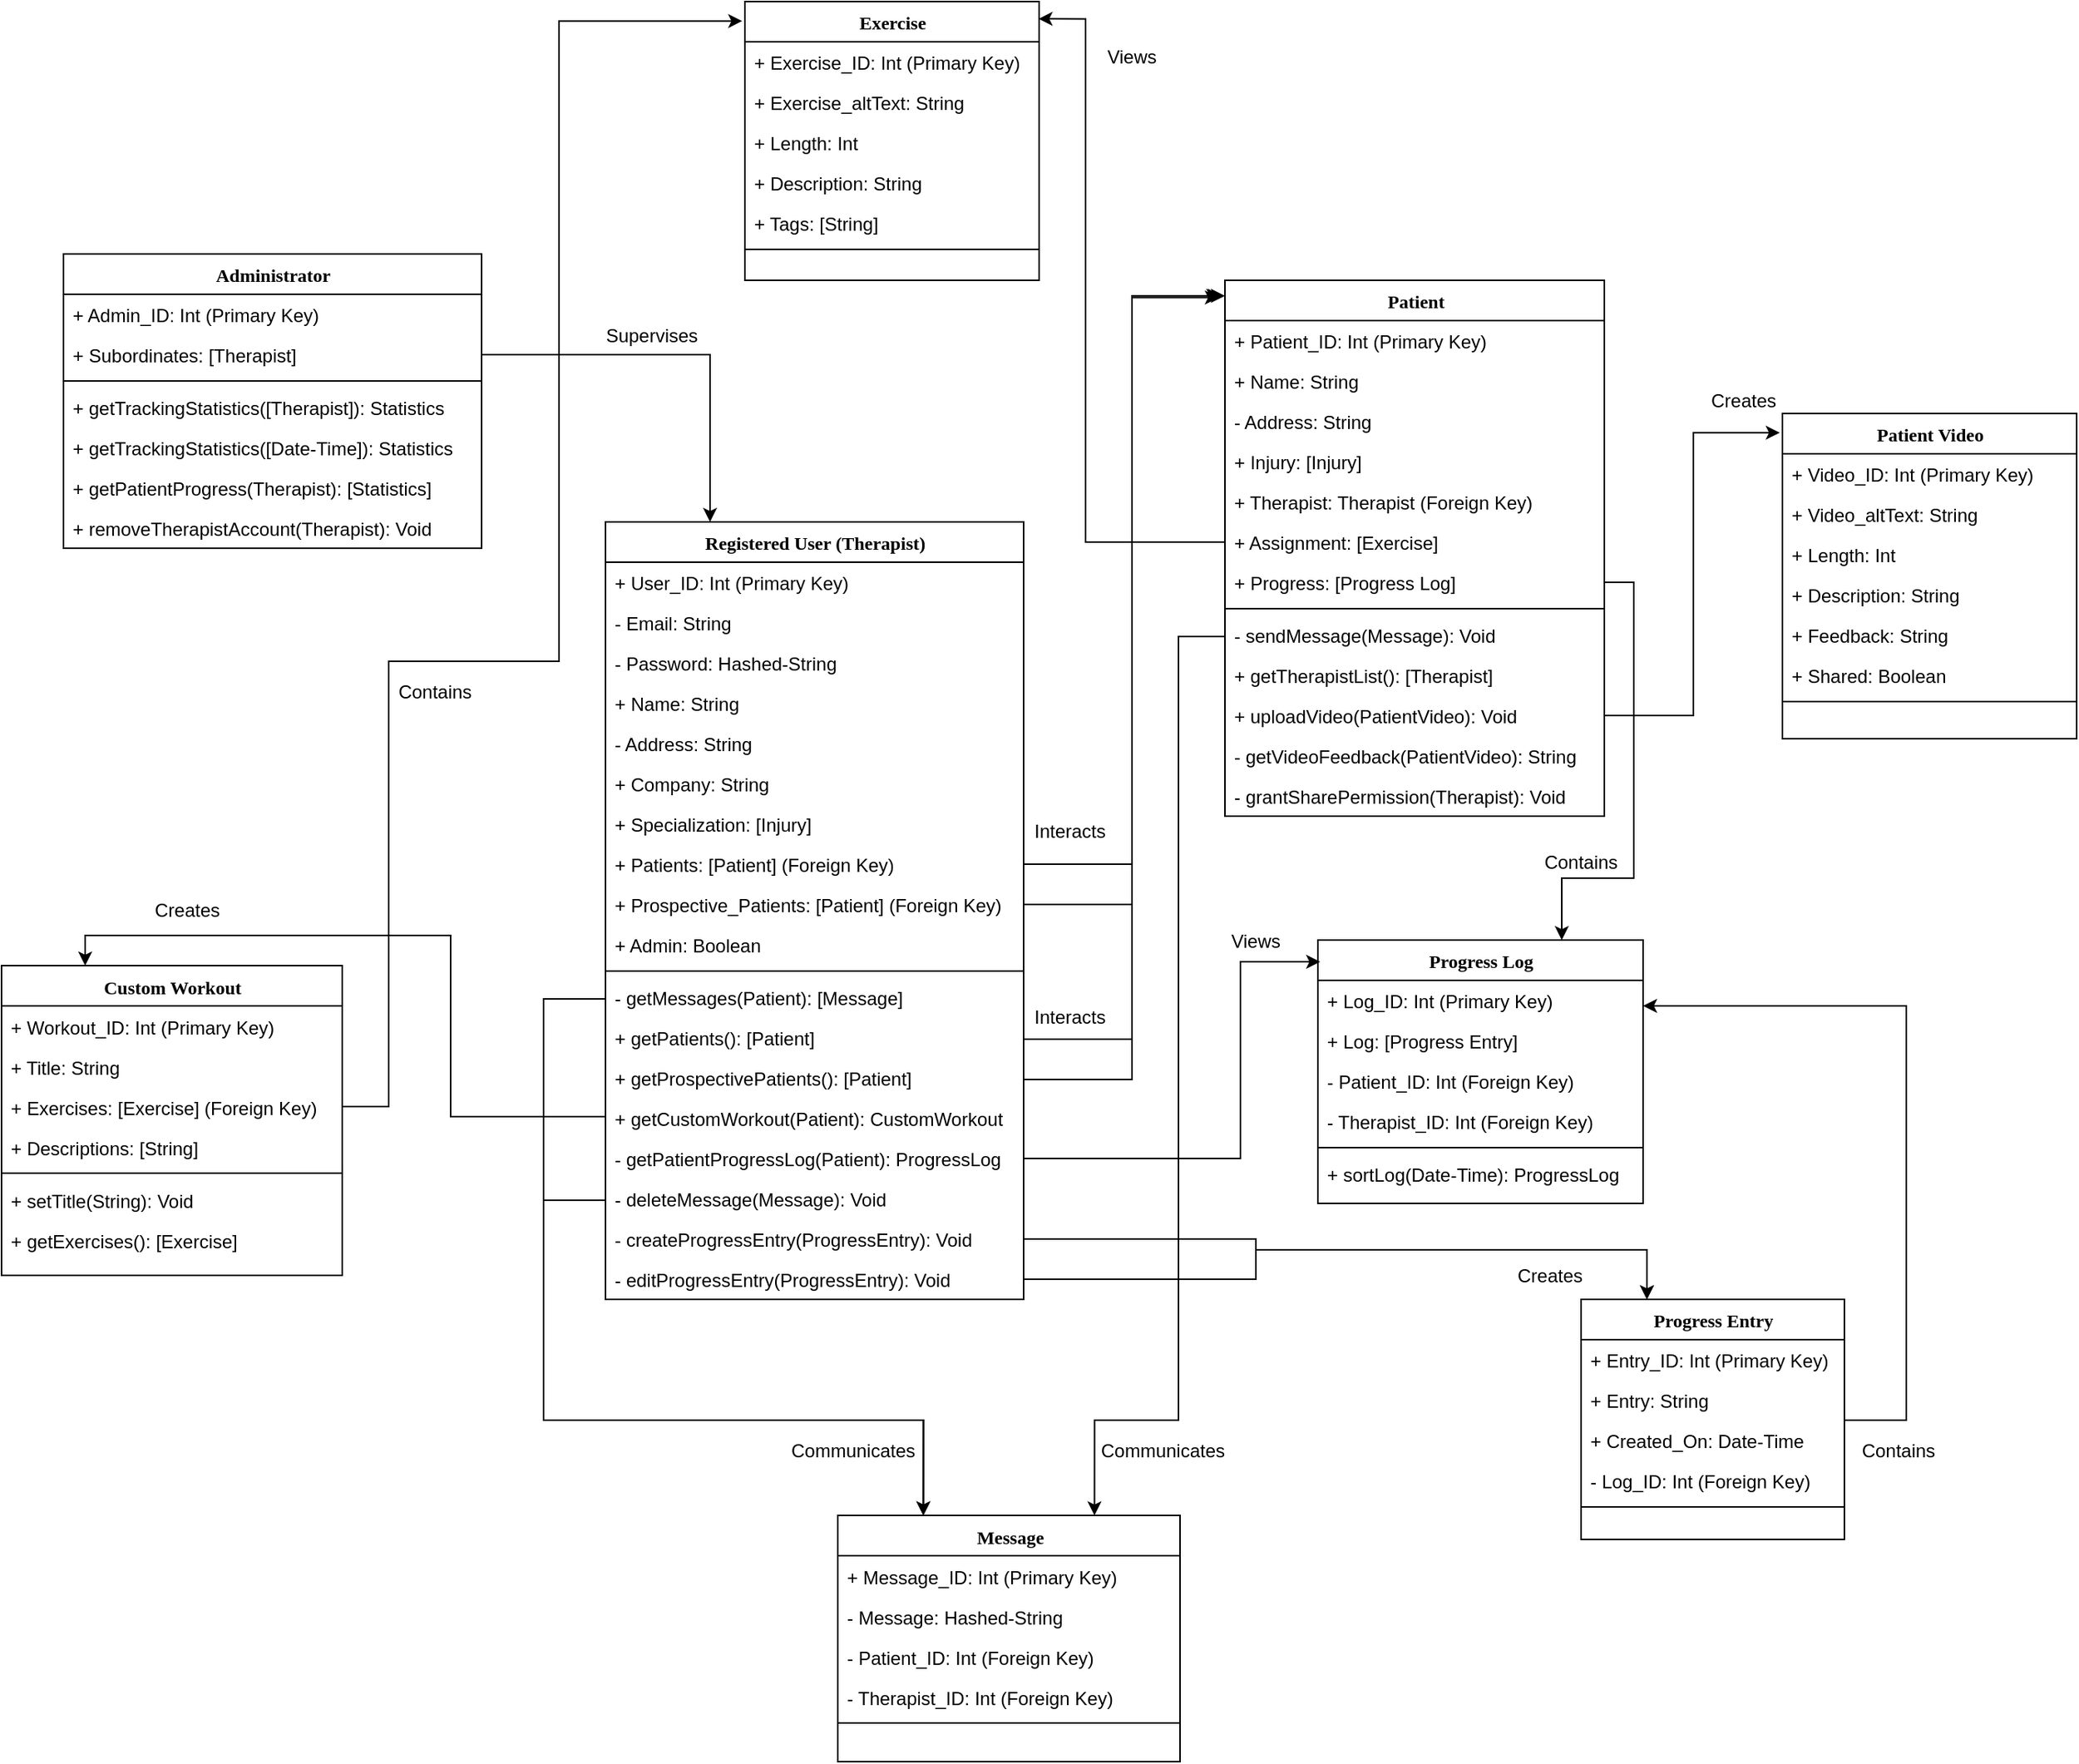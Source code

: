 <mxfile version="12.3.2" type="device" pages="1"><diagram name="Page-1" id="9f46799a-70d6-7492-0946-bef42562c5a5"><mxGraphModel dx="1536" dy="2572" grid="1" gridSize="10" guides="1" tooltips="1" connect="1" arrows="1" fold="1" page="1" pageScale="1" pageWidth="1100" pageHeight="850" background="#ffffff" math="0" shadow="0"><root><mxCell id="0"/><mxCell id="1" parent="0"/><mxCell id="78961159f06e98e8-17" value="Registered User (Therapist)" style="swimlane;html=1;fontStyle=1;align=center;verticalAlign=top;childLayout=stackLayout;horizontal=1;startSize=26;horizontalStack=0;resizeParent=1;resizeLast=0;collapsible=1;marginBottom=0;swimlaneFillColor=#ffffff;rounded=0;shadow=0;comic=0;labelBackgroundColor=none;strokeWidth=1;fillColor=none;fontFamily=Verdana;fontSize=12" parent="1" vertex="1"><mxGeometry x="400" y="30" width="270" height="502" as="geometry"/></mxCell><mxCell id="78961159f06e98e8-21" value="+ User_ID: Int (Primary Key)" style="text;html=1;strokeColor=none;fillColor=none;align=left;verticalAlign=top;spacingLeft=4;spacingRight=4;whiteSpace=wrap;overflow=hidden;rotatable=0;points=[[0,0.5],[1,0.5]];portConstraint=eastwest;" parent="78961159f06e98e8-17" vertex="1"><mxGeometry y="26" width="270" height="26" as="geometry"/></mxCell><mxCell id="78961159f06e98e8-23" value="- Email: String" style="text;html=1;strokeColor=none;fillColor=none;align=left;verticalAlign=top;spacingLeft=4;spacingRight=4;whiteSpace=wrap;overflow=hidden;rotatable=0;points=[[0,0.5],[1,0.5]];portConstraint=eastwest;" parent="78961159f06e98e8-17" vertex="1"><mxGeometry y="52" width="270" height="26" as="geometry"/></mxCell><mxCell id="78961159f06e98e8-25" value="- Password: Hashed-String" style="text;html=1;strokeColor=none;fillColor=none;align=left;verticalAlign=top;spacingLeft=4;spacingRight=4;whiteSpace=wrap;overflow=hidden;rotatable=0;points=[[0,0.5],[1,0.5]];portConstraint=eastwest;" parent="78961159f06e98e8-17" vertex="1"><mxGeometry y="78" width="270" height="26" as="geometry"/></mxCell><mxCell id="78961159f06e98e8-26" value="+ Name: String" style="text;html=1;strokeColor=none;fillColor=none;align=left;verticalAlign=top;spacingLeft=4;spacingRight=4;whiteSpace=wrap;overflow=hidden;rotatable=0;points=[[0,0.5],[1,0.5]];portConstraint=eastwest;" parent="78961159f06e98e8-17" vertex="1"><mxGeometry y="104" width="270" height="26" as="geometry"/></mxCell><mxCell id="78961159f06e98e8-24" value="- Address: String" style="text;html=1;strokeColor=none;fillColor=none;align=left;verticalAlign=top;spacingLeft=4;spacingRight=4;whiteSpace=wrap;overflow=hidden;rotatable=0;points=[[0,0.5],[1,0.5]];portConstraint=eastwest;" parent="78961159f06e98e8-17" vertex="1"><mxGeometry y="130" width="270" height="26" as="geometry"/></mxCell><mxCell id="9bh4ksBjXASj-d40QBwj-9" value="+ Company: String" style="text;html=1;strokeColor=none;fillColor=none;align=left;verticalAlign=top;spacingLeft=4;spacingRight=4;whiteSpace=wrap;overflow=hidden;rotatable=0;points=[[0,0.5],[1,0.5]];portConstraint=eastwest;" vertex="1" parent="78961159f06e98e8-17"><mxGeometry y="156" width="270" height="26" as="geometry"/></mxCell><mxCell id="9bh4ksBjXASj-d40QBwj-10" value="+ Specialization: [Injury]" style="text;html=1;strokeColor=none;fillColor=none;align=left;verticalAlign=top;spacingLeft=4;spacingRight=4;whiteSpace=wrap;overflow=hidden;rotatable=0;points=[[0,0.5],[1,0.5]];portConstraint=eastwest;" vertex="1" parent="78961159f06e98e8-17"><mxGeometry y="182" width="270" height="26" as="geometry"/></mxCell><mxCell id="9bh4ksBjXASj-d40QBwj-11" value="+ Patients: [Patient] (Foreign Key)" style="text;html=1;strokeColor=none;fillColor=none;align=left;verticalAlign=top;spacingLeft=4;spacingRight=4;whiteSpace=wrap;overflow=hidden;rotatable=0;points=[[0,0.5],[1,0.5]];portConstraint=eastwest;" vertex="1" parent="78961159f06e98e8-17"><mxGeometry y="208" width="270" height="26" as="geometry"/></mxCell><mxCell id="9bh4ksBjXASj-d40QBwj-12" value="+ Prospective_Patients: [Patient] (Foreign Key)" style="text;html=1;strokeColor=none;fillColor=none;align=left;verticalAlign=top;spacingLeft=4;spacingRight=4;whiteSpace=wrap;overflow=hidden;rotatable=0;points=[[0,0.5],[1,0.5]];portConstraint=eastwest;" vertex="1" parent="78961159f06e98e8-17"><mxGeometry y="234" width="270" height="26" as="geometry"/></mxCell><mxCell id="9bh4ksBjXASj-d40QBwj-17" value="+ Admin: Boolean" style="text;html=1;strokeColor=none;fillColor=none;align=left;verticalAlign=top;spacingLeft=4;spacingRight=4;whiteSpace=wrap;overflow=hidden;rotatable=0;points=[[0,0.5],[1,0.5]];portConstraint=eastwest;" vertex="1" parent="78961159f06e98e8-17"><mxGeometry y="260" width="270" height="26" as="geometry"/></mxCell><mxCell id="78961159f06e98e8-19" value="" style="line;html=1;strokeWidth=1;fillColor=none;align=left;verticalAlign=middle;spacingTop=-1;spacingLeft=3;spacingRight=3;rotatable=0;labelPosition=right;points=[];portConstraint=eastwest;" parent="78961159f06e98e8-17" vertex="1"><mxGeometry y="286" width="270" height="8" as="geometry"/></mxCell><mxCell id="78961159f06e98e8-20" value="- getMessages(Patient): [Message]" style="text;html=1;strokeColor=none;fillColor=none;align=left;verticalAlign=top;spacingLeft=4;spacingRight=4;whiteSpace=wrap;overflow=hidden;rotatable=0;points=[[0,0.5],[1,0.5]];portConstraint=eastwest;" parent="78961159f06e98e8-17" vertex="1"><mxGeometry y="294" width="270" height="26" as="geometry"/></mxCell><mxCell id="78961159f06e98e8-27" value="+ getPatients(): [Patient]" style="text;html=1;strokeColor=none;fillColor=none;align=left;verticalAlign=top;spacingLeft=4;spacingRight=4;whiteSpace=wrap;overflow=hidden;rotatable=0;points=[[0,0.5],[1,0.5]];portConstraint=eastwest;" parent="78961159f06e98e8-17" vertex="1"><mxGeometry y="320" width="270" height="26" as="geometry"/></mxCell><mxCell id="9bh4ksBjXASj-d40QBwj-19" value="+ getProspectivePatients(): [Patient]" style="text;html=1;strokeColor=none;fillColor=none;align=left;verticalAlign=top;spacingLeft=4;spacingRight=4;whiteSpace=wrap;overflow=hidden;rotatable=0;points=[[0,0.5],[1,0.5]];portConstraint=eastwest;" vertex="1" parent="78961159f06e98e8-17"><mxGeometry y="346" width="270" height="26" as="geometry"/></mxCell><mxCell id="9bh4ksBjXASj-d40QBwj-20" value="+ getCustomWorkout(Patient): CustomWorkout" style="text;html=1;strokeColor=none;fillColor=none;align=left;verticalAlign=top;spacingLeft=4;spacingRight=4;whiteSpace=wrap;overflow=hidden;rotatable=0;points=[[0,0.5],[1,0.5]];portConstraint=eastwest;" vertex="1" parent="78961159f06e98e8-17"><mxGeometry y="372" width="270" height="26" as="geometry"/></mxCell><mxCell id="9bh4ksBjXASj-d40QBwj-36" value="- getPatientProgressLog(Patient): ProgressLog" style="text;html=1;strokeColor=none;fillColor=none;align=left;verticalAlign=top;spacingLeft=4;spacingRight=4;whiteSpace=wrap;overflow=hidden;rotatable=0;points=[[0,0.5],[1,0.5]];portConstraint=eastwest;" vertex="1" parent="78961159f06e98e8-17"><mxGeometry y="398" width="270" height="26" as="geometry"/></mxCell><mxCell id="9bh4ksBjXASj-d40QBwj-42" value="- deleteMessage(Message): Void" style="text;html=1;strokeColor=none;fillColor=none;align=left;verticalAlign=top;spacingLeft=4;spacingRight=4;whiteSpace=wrap;overflow=hidden;rotatable=0;points=[[0,0.5],[1,0.5]];portConstraint=eastwest;" vertex="1" parent="78961159f06e98e8-17"><mxGeometry y="424" width="270" height="26" as="geometry"/></mxCell><mxCell id="9bh4ksBjXASj-d40QBwj-43" value="- createProgressEntry(ProgressEntry): Void" style="text;html=1;strokeColor=none;fillColor=none;align=left;verticalAlign=top;spacingLeft=4;spacingRight=4;whiteSpace=wrap;overflow=hidden;rotatable=0;points=[[0,0.5],[1,0.5]];portConstraint=eastwest;" vertex="1" parent="78961159f06e98e8-17"><mxGeometry y="450" width="270" height="26" as="geometry"/></mxCell><mxCell id="9bh4ksBjXASj-d40QBwj-21" value="- editProgressEntry(ProgressEntry): Void" style="text;html=1;strokeColor=none;fillColor=none;align=left;verticalAlign=top;spacingLeft=4;spacingRight=4;whiteSpace=wrap;overflow=hidden;rotatable=0;points=[[0,0.5],[1,0.5]];portConstraint=eastwest;" vertex="1" parent="78961159f06e98e8-17"><mxGeometry y="476" width="270" height="26" as="geometry"/></mxCell><mxCell id="78961159f06e98e8-30" value="Administrator" style="swimlane;html=1;fontStyle=1;align=center;verticalAlign=top;childLayout=stackLayout;horizontal=1;startSize=26;horizontalStack=0;resizeParent=1;resizeLast=0;collapsible=1;marginBottom=0;swimlaneFillColor=#ffffff;rounded=0;shadow=0;comic=0;labelBackgroundColor=none;strokeWidth=1;fillColor=none;fontFamily=Verdana;fontSize=12" parent="1" vertex="1"><mxGeometry x="50" y="-143" width="270" height="190" as="geometry"/></mxCell><mxCell id="78961159f06e98e8-31" value="+ Admin_ID: Int (Primary Key)" style="text;html=1;strokeColor=none;fillColor=none;align=left;verticalAlign=top;spacingLeft=4;spacingRight=4;whiteSpace=wrap;overflow=hidden;rotatable=0;points=[[0,0.5],[1,0.5]];portConstraint=eastwest;" parent="78961159f06e98e8-30" vertex="1"><mxGeometry y="26" width="270" height="26" as="geometry"/></mxCell><mxCell id="78961159f06e98e8-32" value="+ Subordinates: [Therapist]" style="text;html=1;strokeColor=none;fillColor=none;align=left;verticalAlign=top;spacingLeft=4;spacingRight=4;whiteSpace=wrap;overflow=hidden;rotatable=0;points=[[0,0.5],[1,0.5]];portConstraint=eastwest;" parent="78961159f06e98e8-30" vertex="1"><mxGeometry y="52" width="270" height="26" as="geometry"/></mxCell><mxCell id="78961159f06e98e8-38" value="" style="line;html=1;strokeWidth=1;fillColor=none;align=left;verticalAlign=middle;spacingTop=-1;spacingLeft=3;spacingRight=3;rotatable=0;labelPosition=right;points=[];portConstraint=eastwest;" parent="78961159f06e98e8-30" vertex="1"><mxGeometry y="78" width="270" height="8" as="geometry"/></mxCell><mxCell id="78961159f06e98e8-39" value="+ getTrackingStatistics([Therapist]): Statistics" style="text;html=1;strokeColor=none;fillColor=none;align=left;verticalAlign=top;spacingLeft=4;spacingRight=4;whiteSpace=wrap;overflow=hidden;rotatable=0;points=[[0,0.5],[1,0.5]];portConstraint=eastwest;" parent="78961159f06e98e8-30" vertex="1"><mxGeometry y="86" width="270" height="26" as="geometry"/></mxCell><mxCell id="78961159f06e98e8-40" value="+ getTrackingStatistics([Date-Time]): Statistics" style="text;html=1;strokeColor=none;fillColor=none;align=left;verticalAlign=top;spacingLeft=4;spacingRight=4;whiteSpace=wrap;overflow=hidden;rotatable=0;points=[[0,0.5],[1,0.5]];portConstraint=eastwest;" parent="78961159f06e98e8-30" vertex="1"><mxGeometry y="112" width="270" height="26" as="geometry"/></mxCell><mxCell id="78961159f06e98e8-42" value="+ getPatientProgress(Therapist): [Statistics]" style="text;html=1;strokeColor=none;fillColor=none;align=left;verticalAlign=top;spacingLeft=4;spacingRight=4;whiteSpace=wrap;overflow=hidden;rotatable=0;points=[[0,0.5],[1,0.5]];portConstraint=eastwest;" parent="78961159f06e98e8-30" vertex="1"><mxGeometry y="138" width="270" height="26" as="geometry"/></mxCell><mxCell id="9bh4ksBjXASj-d40QBwj-23" value="+ removeTherapistAccount(Therapist): Void" style="text;html=1;strokeColor=none;fillColor=none;align=left;verticalAlign=top;spacingLeft=4;spacingRight=4;whiteSpace=wrap;overflow=hidden;rotatable=0;points=[[0,0.5],[1,0.5]];portConstraint=eastwest;" vertex="1" parent="78961159f06e98e8-30"><mxGeometry y="164" width="270" height="26" as="geometry"/></mxCell><mxCell id="78961159f06e98e8-43" value="Patient" style="swimlane;html=1;fontStyle=1;align=center;verticalAlign=top;childLayout=stackLayout;horizontal=1;startSize=26;horizontalStack=0;resizeParent=1;resizeLast=0;collapsible=1;marginBottom=0;swimlaneFillColor=#ffffff;rounded=0;shadow=0;comic=0;labelBackgroundColor=none;strokeWidth=1;fillColor=none;fontFamily=Verdana;fontSize=12" parent="1" vertex="1"><mxGeometry x="800" y="-126" width="245" height="346" as="geometry"/></mxCell><mxCell id="78961159f06e98e8-44" value="+ Patient_ID: Int (Primary Key)" style="text;html=1;strokeColor=none;fillColor=none;align=left;verticalAlign=top;spacingLeft=4;spacingRight=4;whiteSpace=wrap;overflow=hidden;rotatable=0;points=[[0,0.5],[1,0.5]];portConstraint=eastwest;" parent="78961159f06e98e8-43" vertex="1"><mxGeometry y="26" width="245" height="26" as="geometry"/></mxCell><mxCell id="78961159f06e98e8-45" value="+ Name: String" style="text;html=1;strokeColor=none;fillColor=none;align=left;verticalAlign=top;spacingLeft=4;spacingRight=4;whiteSpace=wrap;overflow=hidden;rotatable=0;points=[[0,0.5],[1,0.5]];portConstraint=eastwest;" parent="78961159f06e98e8-43" vertex="1"><mxGeometry y="52" width="245" height="26" as="geometry"/></mxCell><mxCell id="78961159f06e98e8-49" value="- Address: String" style="text;html=1;strokeColor=none;fillColor=none;align=left;verticalAlign=top;spacingLeft=4;spacingRight=4;whiteSpace=wrap;overflow=hidden;rotatable=0;points=[[0,0.5],[1,0.5]];portConstraint=eastwest;" parent="78961159f06e98e8-43" vertex="1"><mxGeometry y="78" width="245" height="26" as="geometry"/></mxCell><mxCell id="78961159f06e98e8-50" value="+ Injury: [Injury]" style="text;html=1;strokeColor=none;fillColor=none;align=left;verticalAlign=top;spacingLeft=4;spacingRight=4;whiteSpace=wrap;overflow=hidden;rotatable=0;points=[[0,0.5],[1,0.5]];portConstraint=eastwest;" parent="78961159f06e98e8-43" vertex="1"><mxGeometry y="104" width="245" height="26" as="geometry"/></mxCell><mxCell id="9bh4ksBjXASj-d40QBwj-25" value="+ Therapist: Therapist (Foreign Key)" style="text;html=1;strokeColor=none;fillColor=none;align=left;verticalAlign=top;spacingLeft=4;spacingRight=4;whiteSpace=wrap;overflow=hidden;rotatable=0;points=[[0,0.5],[1,0.5]];portConstraint=eastwest;" vertex="1" parent="78961159f06e98e8-43"><mxGeometry y="130" width="245" height="26" as="geometry"/></mxCell><mxCell id="9bh4ksBjXASj-d40QBwj-29" value="+ Assignment: [Exercise]" style="text;html=1;strokeColor=none;fillColor=none;align=left;verticalAlign=top;spacingLeft=4;spacingRight=4;whiteSpace=wrap;overflow=hidden;rotatable=0;points=[[0,0.5],[1,0.5]];portConstraint=eastwest;" vertex="1" parent="78961159f06e98e8-43"><mxGeometry y="156" width="245" height="26" as="geometry"/></mxCell><mxCell id="9bh4ksBjXASj-d40QBwj-30" value="+ Progress: [Progress Log]" style="text;html=1;strokeColor=none;fillColor=none;align=left;verticalAlign=top;spacingLeft=4;spacingRight=4;whiteSpace=wrap;overflow=hidden;rotatable=0;points=[[0,0.5],[1,0.5]];portConstraint=eastwest;" vertex="1" parent="78961159f06e98e8-43"><mxGeometry y="182" width="245" height="26" as="geometry"/></mxCell><mxCell id="78961159f06e98e8-51" value="" style="line;html=1;strokeWidth=1;fillColor=none;align=left;verticalAlign=middle;spacingTop=-1;spacingLeft=3;spacingRight=3;rotatable=0;labelPosition=right;points=[];portConstraint=eastwest;" parent="78961159f06e98e8-43" vertex="1"><mxGeometry y="208" width="245" height="8" as="geometry"/></mxCell><mxCell id="78961159f06e98e8-52" value="- sendMessage(Message): Void" style="text;html=1;strokeColor=none;fillColor=none;align=left;verticalAlign=top;spacingLeft=4;spacingRight=4;whiteSpace=wrap;overflow=hidden;rotatable=0;points=[[0,0.5],[1,0.5]];portConstraint=eastwest;" parent="78961159f06e98e8-43" vertex="1"><mxGeometry y="216" width="245" height="26" as="geometry"/></mxCell><mxCell id="78961159f06e98e8-53" value="+ getTherapistList(): [Therapist]" style="text;html=1;strokeColor=none;fillColor=none;align=left;verticalAlign=top;spacingLeft=4;spacingRight=4;whiteSpace=wrap;overflow=hidden;rotatable=0;points=[[0,0.5],[1,0.5]];portConstraint=eastwest;" parent="78961159f06e98e8-43" vertex="1"><mxGeometry y="242" width="245" height="26" as="geometry"/></mxCell><mxCell id="9bh4ksBjXASj-d40QBwj-32" value="+ uploadVideo(PatientVideo): Void" style="text;html=1;strokeColor=none;fillColor=none;align=left;verticalAlign=top;spacingLeft=4;spacingRight=4;whiteSpace=wrap;overflow=hidden;rotatable=0;points=[[0,0.5],[1,0.5]];portConstraint=eastwest;" vertex="1" parent="78961159f06e98e8-43"><mxGeometry y="268" width="245" height="26" as="geometry"/></mxCell><mxCell id="9bh4ksBjXASj-d40QBwj-33" value="- getVideoFeedback(PatientVideo): String" style="text;html=1;strokeColor=none;fillColor=none;align=left;verticalAlign=top;spacingLeft=4;spacingRight=4;whiteSpace=wrap;overflow=hidden;rotatable=0;points=[[0,0.5],[1,0.5]];portConstraint=eastwest;" vertex="1" parent="78961159f06e98e8-43"><mxGeometry y="294" width="245" height="26" as="geometry"/></mxCell><mxCell id="9bh4ksBjXASj-d40QBwj-35" value="- grantSharePermission(Therapist): Void" style="text;html=1;strokeColor=none;fillColor=none;align=left;verticalAlign=top;spacingLeft=4;spacingRight=4;whiteSpace=wrap;overflow=hidden;rotatable=0;points=[[0,0.5],[1,0.5]];portConstraint=eastwest;" vertex="1" parent="78961159f06e98e8-43"><mxGeometry y="320" width="245" height="26" as="geometry"/></mxCell><mxCell id="78961159f06e98e8-56" value="Exercise" style="swimlane;html=1;fontStyle=1;align=center;verticalAlign=top;childLayout=stackLayout;horizontal=1;startSize=26;horizontalStack=0;resizeParent=1;resizeLast=0;collapsible=1;marginBottom=0;swimlaneFillColor=#ffffff;rounded=0;shadow=0;comic=0;labelBackgroundColor=none;strokeWidth=1;fillColor=none;fontFamily=Verdana;fontSize=12" parent="1" vertex="1"><mxGeometry x="490" y="-306" width="190" height="180" as="geometry"/></mxCell><mxCell id="78961159f06e98e8-57" value="+ Exercise_ID: Int (Primary Key)" style="text;html=1;strokeColor=none;fillColor=none;align=left;verticalAlign=top;spacingLeft=4;spacingRight=4;whiteSpace=wrap;overflow=hidden;rotatable=0;points=[[0,0.5],[1,0.5]];portConstraint=eastwest;" parent="78961159f06e98e8-56" vertex="1"><mxGeometry y="26" width="190" height="26" as="geometry"/></mxCell><mxCell id="78961159f06e98e8-58" value="+ Exercise_altText: String" style="text;html=1;strokeColor=none;fillColor=none;align=left;verticalAlign=top;spacingLeft=4;spacingRight=4;whiteSpace=wrap;overflow=hidden;rotatable=0;points=[[0,0.5],[1,0.5]];portConstraint=eastwest;" parent="78961159f06e98e8-56" vertex="1"><mxGeometry y="52" width="190" height="26" as="geometry"/></mxCell><mxCell id="78961159f06e98e8-59" value="+ Length: Int" style="text;html=1;strokeColor=none;fillColor=none;align=left;verticalAlign=top;spacingLeft=4;spacingRight=4;whiteSpace=wrap;overflow=hidden;rotatable=0;points=[[0,0.5],[1,0.5]];portConstraint=eastwest;" parent="78961159f06e98e8-56" vertex="1"><mxGeometry y="78" width="190" height="26" as="geometry"/></mxCell><mxCell id="78961159f06e98e8-60" value="+ Description: String" style="text;html=1;strokeColor=none;fillColor=none;align=left;verticalAlign=top;spacingLeft=4;spacingRight=4;whiteSpace=wrap;overflow=hidden;rotatable=0;points=[[0,0.5],[1,0.5]];portConstraint=eastwest;" parent="78961159f06e98e8-56" vertex="1"><mxGeometry y="104" width="190" height="26" as="geometry"/></mxCell><mxCell id="78961159f06e98e8-61" value="+ Tags: [String]" style="text;html=1;strokeColor=none;fillColor=none;align=left;verticalAlign=top;spacingLeft=4;spacingRight=4;whiteSpace=wrap;overflow=hidden;rotatable=0;points=[[0,0.5],[1,0.5]];portConstraint=eastwest;" parent="78961159f06e98e8-56" vertex="1"><mxGeometry y="130" width="190" height="26" as="geometry"/></mxCell><mxCell id="78961159f06e98e8-64" value="" style="line;html=1;strokeWidth=1;fillColor=none;align=left;verticalAlign=middle;spacingTop=-1;spacingLeft=3;spacingRight=3;rotatable=0;labelPosition=right;points=[];portConstraint=eastwest;" parent="78961159f06e98e8-56" vertex="1"><mxGeometry y="156" width="190" height="8" as="geometry"/></mxCell><mxCell id="78961159f06e98e8-69" value="Custom Workout" style="swimlane;html=1;fontStyle=1;align=center;verticalAlign=top;childLayout=stackLayout;horizontal=1;startSize=26;horizontalStack=0;resizeParent=1;resizeLast=0;collapsible=1;marginBottom=0;swimlaneFillColor=#ffffff;rounded=0;shadow=0;comic=0;labelBackgroundColor=none;strokeWidth=1;fillColor=none;fontFamily=Verdana;fontSize=12" parent="1" vertex="1"><mxGeometry x="10" y="316.5" width="220" height="200" as="geometry"/></mxCell><mxCell id="78961159f06e98e8-70" value="+ Workout_ID: Int (Primary Key)" style="text;html=1;strokeColor=none;fillColor=none;align=left;verticalAlign=top;spacingLeft=4;spacingRight=4;whiteSpace=wrap;overflow=hidden;rotatable=0;points=[[0,0.5],[1,0.5]];portConstraint=eastwest;" parent="78961159f06e98e8-69" vertex="1"><mxGeometry y="26" width="220" height="26" as="geometry"/></mxCell><mxCell id="78961159f06e98e8-71" value="+ Title: String" style="text;html=1;strokeColor=none;fillColor=none;align=left;verticalAlign=top;spacingLeft=4;spacingRight=4;whiteSpace=wrap;overflow=hidden;rotatable=0;points=[[0,0.5],[1,0.5]];portConstraint=eastwest;" parent="78961159f06e98e8-69" vertex="1"><mxGeometry y="52" width="220" height="26" as="geometry"/></mxCell><mxCell id="78961159f06e98e8-72" value="+ Exercises: [Exercise] (Foreign Key)" style="text;html=1;strokeColor=none;fillColor=none;align=left;verticalAlign=top;spacingLeft=4;spacingRight=4;whiteSpace=wrap;overflow=hidden;rotatable=0;points=[[0,0.5],[1,0.5]];portConstraint=eastwest;" parent="78961159f06e98e8-69" vertex="1"><mxGeometry y="78" width="220" height="26" as="geometry"/></mxCell><mxCell id="78961159f06e98e8-74" value="+ Descriptions: [String]" style="text;html=1;strokeColor=none;fillColor=none;align=left;verticalAlign=top;spacingLeft=4;spacingRight=4;whiteSpace=wrap;overflow=hidden;rotatable=0;points=[[0,0.5],[1,0.5]];portConstraint=eastwest;" parent="78961159f06e98e8-69" vertex="1"><mxGeometry y="104" width="220" height="26" as="geometry"/></mxCell><mxCell id="78961159f06e98e8-77" value="" style="line;html=1;strokeWidth=1;fillColor=none;align=left;verticalAlign=middle;spacingTop=-1;spacingLeft=3;spacingRight=3;rotatable=0;labelPosition=right;points=[];portConstraint=eastwest;" parent="78961159f06e98e8-69" vertex="1"><mxGeometry y="130" width="220" height="8" as="geometry"/></mxCell><mxCell id="78961159f06e98e8-78" value="+ setTitle(String): Void" style="text;html=1;strokeColor=none;fillColor=none;align=left;verticalAlign=top;spacingLeft=4;spacingRight=4;whiteSpace=wrap;overflow=hidden;rotatable=0;points=[[0,0.5],[1,0.5]];portConstraint=eastwest;" parent="78961159f06e98e8-69" vertex="1"><mxGeometry y="138" width="220" height="26" as="geometry"/></mxCell><mxCell id="78961159f06e98e8-79" value="+ getExercises(): [Exercise]" style="text;html=1;strokeColor=none;fillColor=none;align=left;verticalAlign=top;spacingLeft=4;spacingRight=4;whiteSpace=wrap;overflow=hidden;rotatable=0;points=[[0,0.5],[1,0.5]];portConstraint=eastwest;" parent="78961159f06e98e8-69" vertex="1"><mxGeometry y="164" width="220" height="26" as="geometry"/></mxCell><mxCell id="78961159f06e98e8-82" value="Patient Video" style="swimlane;html=1;fontStyle=1;align=center;verticalAlign=top;childLayout=stackLayout;horizontal=1;startSize=26;horizontalStack=0;resizeParent=1;resizeLast=0;collapsible=1;marginBottom=0;swimlaneFillColor=#ffffff;rounded=0;shadow=0;comic=0;labelBackgroundColor=none;strokeWidth=1;fillColor=none;fontFamily=Verdana;fontSize=12" parent="1" vertex="1"><mxGeometry x="1160" y="-40" width="190" height="210" as="geometry"/></mxCell><mxCell id="78961159f06e98e8-83" value="+ Video_ID: Int (Primary Key)" style="text;html=1;strokeColor=none;fillColor=none;align=left;verticalAlign=top;spacingLeft=4;spacingRight=4;whiteSpace=wrap;overflow=hidden;rotatable=0;points=[[0,0.5],[1,0.5]];portConstraint=eastwest;" parent="78961159f06e98e8-82" vertex="1"><mxGeometry y="26" width="190" height="26" as="geometry"/></mxCell><mxCell id="78961159f06e98e8-84" value="+ Video_altText: String" style="text;html=1;strokeColor=none;fillColor=none;align=left;verticalAlign=top;spacingLeft=4;spacingRight=4;whiteSpace=wrap;overflow=hidden;rotatable=0;points=[[0,0.5],[1,0.5]];portConstraint=eastwest;" parent="78961159f06e98e8-82" vertex="1"><mxGeometry y="52" width="190" height="26" as="geometry"/></mxCell><mxCell id="78961159f06e98e8-85" value="+ Length: Int" style="text;html=1;strokeColor=none;fillColor=none;align=left;verticalAlign=top;spacingLeft=4;spacingRight=4;whiteSpace=wrap;overflow=hidden;rotatable=0;points=[[0,0.5],[1,0.5]];portConstraint=eastwest;" parent="78961159f06e98e8-82" vertex="1"><mxGeometry y="78" width="190" height="26" as="geometry"/></mxCell><mxCell id="78961159f06e98e8-86" value="+ Description: String" style="text;html=1;strokeColor=none;fillColor=none;align=left;verticalAlign=top;spacingLeft=4;spacingRight=4;whiteSpace=wrap;overflow=hidden;rotatable=0;points=[[0,0.5],[1,0.5]];portConstraint=eastwest;" parent="78961159f06e98e8-82" vertex="1"><mxGeometry y="104" width="190" height="26" as="geometry"/></mxCell><mxCell id="78961159f06e98e8-87" value="+ Feedback: String" style="text;html=1;strokeColor=none;fillColor=none;align=left;verticalAlign=top;spacingLeft=4;spacingRight=4;whiteSpace=wrap;overflow=hidden;rotatable=0;points=[[0,0.5],[1,0.5]];portConstraint=eastwest;" parent="78961159f06e98e8-82" vertex="1"><mxGeometry y="130" width="190" height="26" as="geometry"/></mxCell><mxCell id="78961159f06e98e8-88" value="+ Shared: Boolean" style="text;html=1;strokeColor=none;fillColor=none;align=left;verticalAlign=top;spacingLeft=4;spacingRight=4;whiteSpace=wrap;overflow=hidden;rotatable=0;points=[[0,0.5],[1,0.5]];portConstraint=eastwest;" parent="78961159f06e98e8-82" vertex="1"><mxGeometry y="156" width="190" height="26" as="geometry"/></mxCell><mxCell id="78961159f06e98e8-90" value="" style="line;html=1;strokeWidth=1;fillColor=none;align=left;verticalAlign=middle;spacingTop=-1;spacingLeft=3;spacingRight=3;rotatable=0;labelPosition=right;points=[];portConstraint=eastwest;" parent="78961159f06e98e8-82" vertex="1"><mxGeometry y="182" width="190" height="8" as="geometry"/></mxCell><mxCell id="78961159f06e98e8-95" value="Message" style="swimlane;html=1;fontStyle=1;align=center;verticalAlign=top;childLayout=stackLayout;horizontal=1;startSize=26;horizontalStack=0;resizeParent=1;resizeLast=0;collapsible=1;marginBottom=0;swimlaneFillColor=#ffffff;rounded=0;shadow=0;comic=0;labelBackgroundColor=none;strokeWidth=1;fillColor=none;fontFamily=Verdana;fontSize=12" parent="1" vertex="1"><mxGeometry x="550" y="671.5" width="221" height="159" as="geometry"/></mxCell><mxCell id="78961159f06e98e8-96" value="+ Message_ID: Int (Primary Key)" style="text;html=1;strokeColor=none;fillColor=none;align=left;verticalAlign=top;spacingLeft=4;spacingRight=4;whiteSpace=wrap;overflow=hidden;rotatable=0;points=[[0,0.5],[1,0.5]];portConstraint=eastwest;" parent="78961159f06e98e8-95" vertex="1"><mxGeometry y="26" width="221" height="26" as="geometry"/></mxCell><mxCell id="78961159f06e98e8-97" value="- Message: Hashed-String" style="text;html=1;strokeColor=none;fillColor=none;align=left;verticalAlign=top;spacingLeft=4;spacingRight=4;whiteSpace=wrap;overflow=hidden;rotatable=0;points=[[0,0.5],[1,0.5]];portConstraint=eastwest;" parent="78961159f06e98e8-95" vertex="1"><mxGeometry y="52" width="221" height="26" as="geometry"/></mxCell><mxCell id="78961159f06e98e8-98" value="- Patient_ID: Int (Foreign Key)" style="text;html=1;strokeColor=none;fillColor=none;align=left;verticalAlign=top;spacingLeft=4;spacingRight=4;whiteSpace=wrap;overflow=hidden;rotatable=0;points=[[0,0.5],[1,0.5]];portConstraint=eastwest;" parent="78961159f06e98e8-95" vertex="1"><mxGeometry y="78" width="221" height="26" as="geometry"/></mxCell><mxCell id="78961159f06e98e8-102" value="- Therapist_ID: Int (Foreign Key)" style="text;html=1;strokeColor=none;fillColor=none;align=left;verticalAlign=top;spacingLeft=4;spacingRight=4;whiteSpace=wrap;overflow=hidden;rotatable=0;points=[[0,0.5],[1,0.5]];portConstraint=eastwest;" parent="78961159f06e98e8-95" vertex="1"><mxGeometry y="104" width="221" height="26" as="geometry"/></mxCell><mxCell id="78961159f06e98e8-103" value="" style="line;html=1;strokeWidth=1;fillColor=none;align=left;verticalAlign=middle;spacingTop=-1;spacingLeft=3;spacingRight=3;rotatable=0;labelPosition=right;points=[];portConstraint=eastwest;" parent="78961159f06e98e8-95" vertex="1"><mxGeometry y="130" width="221" height="8" as="geometry"/></mxCell><mxCell id="78961159f06e98e8-108" value="Progress Log" style="swimlane;html=1;fontStyle=1;align=center;verticalAlign=top;childLayout=stackLayout;horizontal=1;startSize=26;horizontalStack=0;resizeParent=1;resizeLast=0;collapsible=1;marginBottom=0;swimlaneFillColor=#ffffff;rounded=0;shadow=0;comic=0;labelBackgroundColor=none;strokeWidth=1;fillColor=none;fontFamily=Verdana;fontSize=12" parent="1" vertex="1"><mxGeometry x="860" y="300" width="210" height="170" as="geometry"/></mxCell><mxCell id="78961159f06e98e8-109" value="+ Log_ID: Int (Primary Key)" style="text;html=1;strokeColor=none;fillColor=none;align=left;verticalAlign=top;spacingLeft=4;spacingRight=4;whiteSpace=wrap;overflow=hidden;rotatable=0;points=[[0,0.5],[1,0.5]];portConstraint=eastwest;" parent="78961159f06e98e8-108" vertex="1"><mxGeometry y="26" width="210" height="26" as="geometry"/></mxCell><mxCell id="78961159f06e98e8-110" value="+ Log: [Progress Entry]" style="text;html=1;strokeColor=none;fillColor=none;align=left;verticalAlign=top;spacingLeft=4;spacingRight=4;whiteSpace=wrap;overflow=hidden;rotatable=0;points=[[0,0.5],[1,0.5]];portConstraint=eastwest;" parent="78961159f06e98e8-108" vertex="1"><mxGeometry y="52" width="210" height="26" as="geometry"/></mxCell><mxCell id="9bh4ksBjXASj-d40QBwj-37" value="- Patient_ID: Int (Foreign Key)" style="text;html=1;strokeColor=none;fillColor=none;align=left;verticalAlign=top;spacingLeft=4;spacingRight=4;whiteSpace=wrap;overflow=hidden;rotatable=0;points=[[0,0.5],[1,0.5]];portConstraint=eastwest;" vertex="1" parent="78961159f06e98e8-108"><mxGeometry y="78" width="210" height="26" as="geometry"/></mxCell><mxCell id="9bh4ksBjXASj-d40QBwj-38" value="- Therapist_ID: Int (Foreign Key)" style="text;html=1;strokeColor=none;fillColor=none;align=left;verticalAlign=top;spacingLeft=4;spacingRight=4;whiteSpace=wrap;overflow=hidden;rotatable=0;points=[[0,0.5],[1,0.5]];portConstraint=eastwest;" vertex="1" parent="78961159f06e98e8-108"><mxGeometry y="104" width="210" height="26" as="geometry"/></mxCell><mxCell id="78961159f06e98e8-116" value="" style="line;html=1;strokeWidth=1;fillColor=none;align=left;verticalAlign=middle;spacingTop=-1;spacingLeft=3;spacingRight=3;rotatable=0;labelPosition=right;points=[];portConstraint=eastwest;" parent="78961159f06e98e8-108" vertex="1"><mxGeometry y="130" width="210" height="8" as="geometry"/></mxCell><mxCell id="78961159f06e98e8-117" value="+ sortLog(Date-Time): ProgressLog" style="text;html=1;strokeColor=none;fillColor=none;align=left;verticalAlign=top;spacingLeft=4;spacingRight=4;whiteSpace=wrap;overflow=hidden;rotatable=0;points=[[0,0.5],[1,0.5]];portConstraint=eastwest;" parent="78961159f06e98e8-108" vertex="1"><mxGeometry y="138" width="210" height="26" as="geometry"/></mxCell><mxCell id="9bh4ksBjXASj-d40QBwj-1" value="Progress Entry" style="swimlane;html=1;fontStyle=1;align=center;verticalAlign=top;childLayout=stackLayout;horizontal=1;startSize=26;horizontalStack=0;resizeParent=1;resizeLast=0;collapsible=1;marginBottom=0;swimlaneFillColor=#ffffff;rounded=0;shadow=0;comic=0;labelBackgroundColor=none;strokeWidth=1;fillColor=none;fontFamily=Verdana;fontSize=12" vertex="1" parent="1"><mxGeometry x="1030" y="532" width="170" height="155" as="geometry"/></mxCell><mxCell id="9bh4ksBjXASj-d40QBwj-2" value="+ Entry_ID: Int (Primary Key)" style="text;html=1;strokeColor=none;fillColor=none;align=left;verticalAlign=top;spacingLeft=4;spacingRight=4;whiteSpace=wrap;overflow=hidden;rotatable=0;points=[[0,0.5],[1,0.5]];portConstraint=eastwest;" vertex="1" parent="9bh4ksBjXASj-d40QBwj-1"><mxGeometry y="26" width="170" height="26" as="geometry"/></mxCell><mxCell id="9bh4ksBjXASj-d40QBwj-3" value="+ Entry: String" style="text;html=1;strokeColor=none;fillColor=none;align=left;verticalAlign=top;spacingLeft=4;spacingRight=4;whiteSpace=wrap;overflow=hidden;rotatable=0;points=[[0,0.5],[1,0.5]];portConstraint=eastwest;" vertex="1" parent="9bh4ksBjXASj-d40QBwj-1"><mxGeometry y="52" width="170" height="26" as="geometry"/></mxCell><mxCell id="9bh4ksBjXASj-d40QBwj-40" value="+ Created_On: Date-Time" style="text;html=1;strokeColor=none;fillColor=none;align=left;verticalAlign=top;spacingLeft=4;spacingRight=4;whiteSpace=wrap;overflow=hidden;rotatable=0;points=[[0,0.5],[1,0.5]];portConstraint=eastwest;" vertex="1" parent="9bh4ksBjXASj-d40QBwj-1"><mxGeometry y="78" width="170" height="26" as="geometry"/></mxCell><mxCell id="9bh4ksBjXASj-d40QBwj-41" value="- Log_ID: Int (Foreign Key)" style="text;html=1;strokeColor=none;fillColor=none;align=left;verticalAlign=top;spacingLeft=4;spacingRight=4;whiteSpace=wrap;overflow=hidden;rotatable=0;points=[[0,0.5],[1,0.5]];portConstraint=eastwest;" vertex="1" parent="9bh4ksBjXASj-d40QBwj-1"><mxGeometry y="104" width="170" height="26" as="geometry"/></mxCell><mxCell id="9bh4ksBjXASj-d40QBwj-4" value="" style="line;html=1;strokeWidth=1;fillColor=none;align=left;verticalAlign=middle;spacingTop=-1;spacingLeft=3;spacingRight=3;rotatable=0;labelPosition=right;points=[];portConstraint=eastwest;" vertex="1" parent="9bh4ksBjXASj-d40QBwj-1"><mxGeometry y="130" width="170" height="8" as="geometry"/></mxCell><mxCell id="9bh4ksBjXASj-d40QBwj-46" style="edgeStyle=orthogonalEdgeStyle;rounded=0;orthogonalLoop=1;jettySize=auto;html=1;exitX=1;exitY=0.5;exitDx=0;exitDy=0;entryX=0.25;entryY=0;entryDx=0;entryDy=0;" edge="1" parent="1" source="78961159f06e98e8-32" target="78961159f06e98e8-17"><mxGeometry relative="1" as="geometry"/></mxCell><mxCell id="9bh4ksBjXASj-d40QBwj-47" style="edgeStyle=orthogonalEdgeStyle;rounded=0;orthogonalLoop=1;jettySize=auto;html=1;exitX=1;exitY=0.5;exitDx=0;exitDy=0;entryX=0;entryY=0.029;entryDx=0;entryDy=0;entryPerimeter=0;" edge="1" parent="1" source="9bh4ksBjXASj-d40QBwj-11" target="78961159f06e98e8-43"><mxGeometry relative="1" as="geometry"><Array as="points"><mxPoint x="740" y="251"/><mxPoint x="740" y="-116"/></Array></mxGeometry></mxCell><mxCell id="9bh4ksBjXASj-d40QBwj-48" style="edgeStyle=orthogonalEdgeStyle;rounded=0;orthogonalLoop=1;jettySize=auto;html=1;exitX=1;exitY=0.5;exitDx=0;exitDy=0;entryX=-0.012;entryY=0.029;entryDx=0;entryDy=0;entryPerimeter=0;" edge="1" parent="1" source="9bh4ksBjXASj-d40QBwj-12" target="78961159f06e98e8-43"><mxGeometry relative="1" as="geometry"><Array as="points"><mxPoint x="740" y="277"/><mxPoint x="740" y="-116"/></Array></mxGeometry></mxCell><mxCell id="9bh4ksBjXASj-d40QBwj-51" style="edgeStyle=orthogonalEdgeStyle;rounded=0;orthogonalLoop=1;jettySize=auto;html=1;exitX=1;exitY=0.5;exitDx=0;exitDy=0;entryX=0.007;entryY=0.088;entryDx=0;entryDy=0;entryPerimeter=0;" edge="1" parent="1" source="9bh4ksBjXASj-d40QBwj-36" target="78961159f06e98e8-108"><mxGeometry relative="1" as="geometry"><Array as="points"><mxPoint x="810" y="441"/><mxPoint x="810" y="314"/></Array></mxGeometry></mxCell><mxCell id="9bh4ksBjXASj-d40QBwj-52" style="edgeStyle=orthogonalEdgeStyle;rounded=0;orthogonalLoop=1;jettySize=auto;html=1;exitX=0;exitY=0.5;exitDx=0;exitDy=0;entryX=0.25;entryY=0;entryDx=0;entryDy=0;" edge="1" parent="1" source="9bh4ksBjXASj-d40QBwj-20" target="78961159f06e98e8-69"><mxGeometry relative="1" as="geometry"><Array as="points"><mxPoint x="300" y="414"/><mxPoint x="300" y="297"/><mxPoint x="64" y="297"/></Array></mxGeometry></mxCell><mxCell id="9bh4ksBjXASj-d40QBwj-53" style="edgeStyle=orthogonalEdgeStyle;rounded=0;orthogonalLoop=1;jettySize=auto;html=1;exitX=0;exitY=0.5;exitDx=0;exitDy=0;entryX=0.25;entryY=0;entryDx=0;entryDy=0;" edge="1" parent="1" source="9bh4ksBjXASj-d40QBwj-42" target="78961159f06e98e8-95"><mxGeometry relative="1" as="geometry"><Array as="points"><mxPoint x="360" y="468"/><mxPoint x="360" y="610"/><mxPoint x="606" y="610"/></Array></mxGeometry></mxCell><mxCell id="9bh4ksBjXASj-d40QBwj-54" style="edgeStyle=orthogonalEdgeStyle;rounded=0;orthogonalLoop=1;jettySize=auto;html=1;exitX=0;exitY=0.5;exitDx=0;exitDy=0;entryX=0.25;entryY=0;entryDx=0;entryDy=0;" edge="1" parent="1" source="78961159f06e98e8-20" target="78961159f06e98e8-95"><mxGeometry relative="1" as="geometry"><Array as="points"><mxPoint x="360" y="338"/><mxPoint x="360" y="610"/><mxPoint x="606" y="610"/></Array></mxGeometry></mxCell><mxCell id="9bh4ksBjXASj-d40QBwj-55" style="edgeStyle=orthogonalEdgeStyle;rounded=0;orthogonalLoop=1;jettySize=auto;html=1;exitX=0;exitY=0.5;exitDx=0;exitDy=0;entryX=0.75;entryY=0;entryDx=0;entryDy=0;" edge="1" parent="1" source="78961159f06e98e8-52" target="78961159f06e98e8-95"><mxGeometry relative="1" as="geometry"><Array as="points"><mxPoint x="800" y="104"/><mxPoint x="770" y="104"/><mxPoint x="770" y="610"/><mxPoint x="716" y="610"/></Array></mxGeometry></mxCell><mxCell id="9bh4ksBjXASj-d40QBwj-59" style="edgeStyle=orthogonalEdgeStyle;rounded=0;orthogonalLoop=1;jettySize=auto;html=1;exitX=1;exitY=0.5;exitDx=0;exitDy=0;entryX=0.75;entryY=0;entryDx=0;entryDy=0;" edge="1" parent="1" source="9bh4ksBjXASj-d40QBwj-30" target="78961159f06e98e8-108"><mxGeometry relative="1" as="geometry"><Array as="points"><mxPoint x="1064" y="69"/><mxPoint x="1064" y="260"/><mxPoint x="1017" y="260"/></Array></mxGeometry></mxCell><mxCell id="9bh4ksBjXASj-d40QBwj-60" style="edgeStyle=orthogonalEdgeStyle;rounded=0;orthogonalLoop=1;jettySize=auto;html=1;exitX=1;exitY=0.5;exitDx=0;exitDy=0;entryX=0.25;entryY=0;entryDx=0;entryDy=0;" edge="1" parent="1" source="9bh4ksBjXASj-d40QBwj-43" target="9bh4ksBjXASj-d40QBwj-1"><mxGeometry relative="1" as="geometry"><Array as="points"><mxPoint x="820" y="493"/><mxPoint x="820" y="500"/><mxPoint x="1073" y="500"/></Array></mxGeometry></mxCell><mxCell id="9bh4ksBjXASj-d40QBwj-61" style="edgeStyle=orthogonalEdgeStyle;rounded=0;orthogonalLoop=1;jettySize=auto;html=1;exitX=1;exitY=0.5;exitDx=0;exitDy=0;entryX=0.25;entryY=0;entryDx=0;entryDy=0;" edge="1" parent="1" source="9bh4ksBjXASj-d40QBwj-21" target="9bh4ksBjXASj-d40QBwj-1"><mxGeometry relative="1" as="geometry"><Array as="points"><mxPoint x="820" y="519"/><mxPoint x="820" y="500"/><mxPoint x="1073" y="500"/></Array></mxGeometry></mxCell><mxCell id="9bh4ksBjXASj-d40QBwj-62" style="edgeStyle=orthogonalEdgeStyle;rounded=0;orthogonalLoop=1;jettySize=auto;html=1;exitX=1;exitY=0.5;exitDx=0;exitDy=0;entryX=-0.016;entryY=0.032;entryDx=0;entryDy=0;entryPerimeter=0;" edge="1" parent="1" source="78961159f06e98e8-27" target="78961159f06e98e8-43"><mxGeometry relative="1" as="geometry"><mxPoint x="760" y="20" as="targetPoint"/><Array as="points"><mxPoint x="670" y="364"/><mxPoint x="740" y="364"/><mxPoint x="740" y="-115"/></Array></mxGeometry></mxCell><mxCell id="9bh4ksBjXASj-d40QBwj-63" style="edgeStyle=orthogonalEdgeStyle;rounded=0;orthogonalLoop=1;jettySize=auto;html=1;exitX=1;exitY=0.5;exitDx=0;exitDy=0;entryX=-0.008;entryY=0.029;entryDx=0;entryDy=0;entryPerimeter=0;" edge="1" parent="1" source="9bh4ksBjXASj-d40QBwj-19" target="78961159f06e98e8-43"><mxGeometry relative="1" as="geometry"><Array as="points"><mxPoint x="670" y="390"/><mxPoint x="740" y="390"/><mxPoint x="740" y="-116"/></Array></mxGeometry></mxCell><mxCell id="9bh4ksBjXASj-d40QBwj-66" style="edgeStyle=orthogonalEdgeStyle;rounded=0;orthogonalLoop=1;jettySize=auto;html=1;exitX=1;exitY=0.5;exitDx=0;exitDy=0;entryX=-0.009;entryY=0.059;entryDx=0;entryDy=0;entryPerimeter=0;" edge="1" parent="1" source="9bh4ksBjXASj-d40QBwj-32" target="78961159f06e98e8-82"><mxGeometry relative="1" as="geometry"/></mxCell><mxCell id="9bh4ksBjXASj-d40QBwj-67" style="edgeStyle=orthogonalEdgeStyle;rounded=0;orthogonalLoop=1;jettySize=auto;html=1;exitX=1;exitY=0.5;exitDx=0;exitDy=0;entryX=-0.009;entryY=0.07;entryDx=0;entryDy=0;entryPerimeter=0;" edge="1" parent="1" source="78961159f06e98e8-72" target="78961159f06e98e8-56"><mxGeometry relative="1" as="geometry"><Array as="points"><mxPoint x="260" y="408"/><mxPoint x="260" y="120"/><mxPoint x="370" y="120"/><mxPoint x="370" y="-293"/></Array></mxGeometry></mxCell><mxCell id="9bh4ksBjXASj-d40QBwj-68" style="edgeStyle=orthogonalEdgeStyle;rounded=0;orthogonalLoop=1;jettySize=auto;html=1;exitX=1;exitY=0.5;exitDx=0;exitDy=0;entryX=1;entryY=0.25;entryDx=0;entryDy=0;" edge="1" parent="1" source="9bh4ksBjXASj-d40QBwj-41" target="78961159f06e98e8-108"><mxGeometry relative="1" as="geometry"><Array as="points"><mxPoint x="1240" y="610"/><mxPoint x="1240" y="342"/></Array></mxGeometry></mxCell><mxCell id="9bh4ksBjXASj-d40QBwj-70" value="Supervises" style="text;html=1;strokeColor=none;fillColor=none;align=center;verticalAlign=middle;whiteSpace=wrap;rounded=0;" vertex="1" parent="1"><mxGeometry x="410" y="-100" width="40" height="20" as="geometry"/></mxCell><mxCell id="9bh4ksBjXASj-d40QBwj-71" value="Interacts" style="text;html=1;strokeColor=none;fillColor=none;align=center;verticalAlign=middle;whiteSpace=wrap;rounded=0;" vertex="1" parent="1"><mxGeometry x="680" y="220" width="40" height="20" as="geometry"/></mxCell><mxCell id="9bh4ksBjXASj-d40QBwj-72" value="Interacts" style="text;html=1;strokeColor=none;fillColor=none;align=center;verticalAlign=middle;whiteSpace=wrap;rounded=0;" vertex="1" parent="1"><mxGeometry x="680" y="340" width="40" height="20" as="geometry"/></mxCell><mxCell id="9bh4ksBjXASj-d40QBwj-73" value="Communicates" style="text;html=1;strokeColor=none;fillColor=none;align=center;verticalAlign=middle;whiteSpace=wrap;rounded=0;" vertex="1" parent="1"><mxGeometry x="740" y="620" width="40" height="20" as="geometry"/></mxCell><mxCell id="9bh4ksBjXASj-d40QBwj-74" value="Communicates" style="text;html=1;strokeColor=none;fillColor=none;align=center;verticalAlign=middle;whiteSpace=wrap;rounded=0;" vertex="1" parent="1"><mxGeometry x="540" y="620" width="40" height="20" as="geometry"/></mxCell><mxCell id="9bh4ksBjXASj-d40QBwj-78" value="Contains" style="text;html=1;strokeColor=none;fillColor=none;align=center;verticalAlign=middle;whiteSpace=wrap;rounded=0;" vertex="1" parent="1"><mxGeometry x="270" y="130" width="40" height="20" as="geometry"/></mxCell><mxCell id="9bh4ksBjXASj-d40QBwj-81" value="Creates" style="text;html=1;strokeColor=none;fillColor=none;align=center;verticalAlign=middle;whiteSpace=wrap;rounded=0;" vertex="1" parent="1"><mxGeometry x="110" y="271" width="40" height="20" as="geometry"/></mxCell><mxCell id="9bh4ksBjXASj-d40QBwj-82" style="edgeStyle=orthogonalEdgeStyle;rounded=0;orthogonalLoop=1;jettySize=auto;html=1;exitX=0;exitY=0.5;exitDx=0;exitDy=0;entryX=0.998;entryY=0.062;entryDx=0;entryDy=0;entryPerimeter=0;" edge="1" parent="1" source="9bh4ksBjXASj-d40QBwj-29" target="78961159f06e98e8-56"><mxGeometry relative="1" as="geometry"><Array as="points"><mxPoint x="710" y="43"/><mxPoint x="710" y="-295"/></Array></mxGeometry></mxCell><mxCell id="9bh4ksBjXASj-d40QBwj-83" value="Views" style="text;html=1;strokeColor=none;fillColor=none;align=center;verticalAlign=middle;whiteSpace=wrap;rounded=0;" vertex="1" parent="1"><mxGeometry x="720" y="-280" width="40" height="20" as="geometry"/></mxCell><mxCell id="9bh4ksBjXASj-d40QBwj-84" value="Creates" style="text;html=1;strokeColor=none;fillColor=none;align=center;verticalAlign=middle;whiteSpace=wrap;rounded=0;" vertex="1" parent="1"><mxGeometry x="990" y="506.5" width="40" height="20" as="geometry"/></mxCell><mxCell id="9bh4ksBjXASj-d40QBwj-85" value="Views" style="text;html=1;strokeColor=none;fillColor=none;align=center;verticalAlign=middle;whiteSpace=wrap;rounded=0;" vertex="1" parent="1"><mxGeometry x="800" y="291" width="40" height="20" as="geometry"/></mxCell><mxCell id="9bh4ksBjXASj-d40QBwj-87" value="Contains" style="text;html=1;strokeColor=none;fillColor=none;align=center;verticalAlign=middle;whiteSpace=wrap;rounded=0;" vertex="1" parent="1"><mxGeometry x="1215" y="620" width="40" height="20" as="geometry"/></mxCell><mxCell id="9bh4ksBjXASj-d40QBwj-88" value="Contains" style="text;html=1;strokeColor=none;fillColor=none;align=center;verticalAlign=middle;whiteSpace=wrap;rounded=0;" vertex="1" parent="1"><mxGeometry x="1010" y="240" width="40" height="20" as="geometry"/></mxCell><mxCell id="9bh4ksBjXASj-d40QBwj-89" value="Creates" style="text;html=1;strokeColor=none;fillColor=none;align=center;verticalAlign=middle;whiteSpace=wrap;rounded=0;" vertex="1" parent="1"><mxGeometry x="1115" y="-58" width="40" height="20" as="geometry"/></mxCell></root></mxGraphModel></diagram></mxfile>